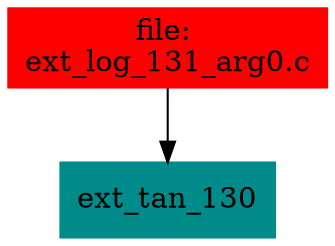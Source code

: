 digraph G {
node [shape=box]

0 [label="file: 
ext_log_131_arg0.c",color=red, style=filled]
1 [label="ext_tan_130",color=cyan4, style=filled]
0 -> 1


}

